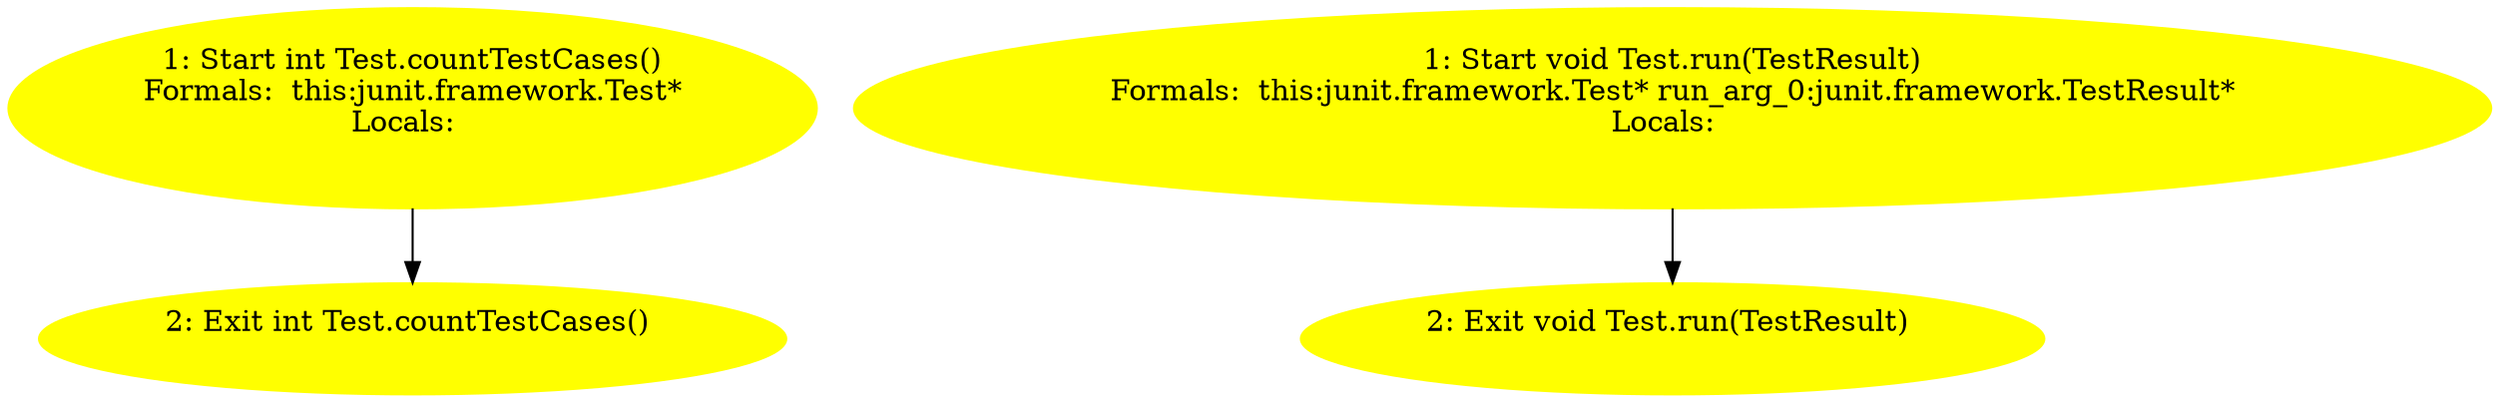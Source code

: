 /* @generated */
digraph cfg {
"junit.framework.Test.countTestCases():int.cb92e49e1677133032e72a3e248bcc1b_1" [label="1: Start int Test.countTestCases()\nFormals:  this:junit.framework.Test*\nLocals:  \n  " color=yellow style=filled]
	

	 "junit.framework.Test.countTestCases():int.cb92e49e1677133032e72a3e248bcc1b_1" -> "junit.framework.Test.countTestCases():int.cb92e49e1677133032e72a3e248bcc1b_2" ;
"junit.framework.Test.countTestCases():int.cb92e49e1677133032e72a3e248bcc1b_2" [label="2: Exit int Test.countTestCases() \n  " color=yellow style=filled]
	

"junit.framework.Test.run(junit.framework.TestResult):void.fe2bc9ec342345f1829aed587edab453_1" [label="1: Start void Test.run(TestResult)\nFormals:  this:junit.framework.Test* run_arg_0:junit.framework.TestResult*\nLocals:  \n  " color=yellow style=filled]
	

	 "junit.framework.Test.run(junit.framework.TestResult):void.fe2bc9ec342345f1829aed587edab453_1" -> "junit.framework.Test.run(junit.framework.TestResult):void.fe2bc9ec342345f1829aed587edab453_2" ;
"junit.framework.Test.run(junit.framework.TestResult):void.fe2bc9ec342345f1829aed587edab453_2" [label="2: Exit void Test.run(TestResult) \n  " color=yellow style=filled]
	

}
